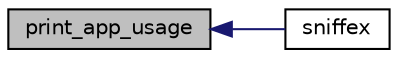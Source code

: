 digraph "print_app_usage"
{
  edge [fontname="Helvetica",fontsize="10",labelfontname="Helvetica",labelfontsize="10"];
  node [fontname="Helvetica",fontsize="10",shape=record];
  rankdir="LR";
  Node1 [label="print_app_usage",height=0.2,width=0.4,color="black", fillcolor="grey75", style="filled", fontcolor="black"];
  Node1 -> Node2 [dir="back",color="midnightblue",fontsize="10",style="solid"];
  Node2 [label="sniffex",height=0.2,width=0.4,color="black", fillcolor="white", style="filled",URL="$sniffex_8h.html#a42e04619c44d9eed0e50396238f710d6"];
}
